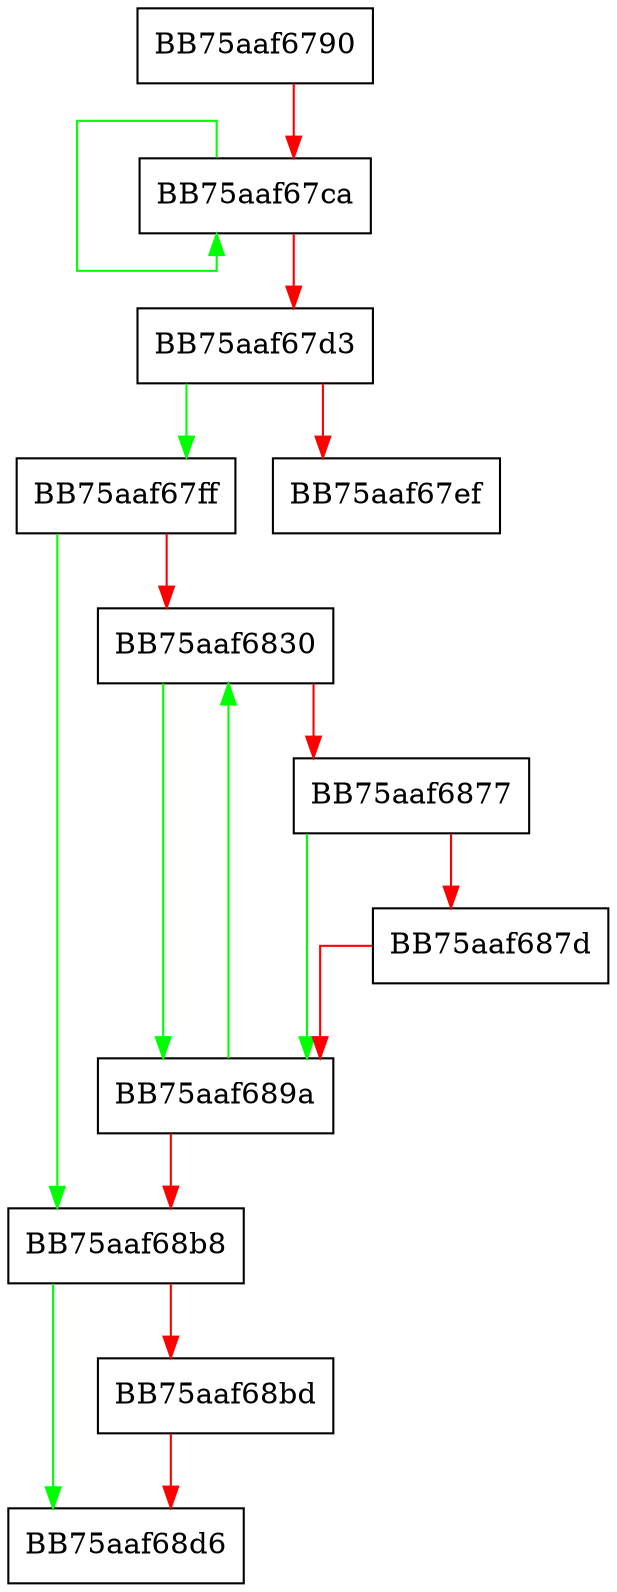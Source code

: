 digraph mp_lua_api_GetInlineScriptsFromCommandLine {
  node [shape="box"];
  graph [splines=ortho];
  BB75aaf6790 -> BB75aaf67ca [color="red"];
  BB75aaf67ca -> BB75aaf67ca [color="green"];
  BB75aaf67ca -> BB75aaf67d3 [color="red"];
  BB75aaf67d3 -> BB75aaf67ff [color="green"];
  BB75aaf67d3 -> BB75aaf67ef [color="red"];
  BB75aaf67ff -> BB75aaf68b8 [color="green"];
  BB75aaf67ff -> BB75aaf6830 [color="red"];
  BB75aaf6830 -> BB75aaf689a [color="green"];
  BB75aaf6830 -> BB75aaf6877 [color="red"];
  BB75aaf6877 -> BB75aaf689a [color="green"];
  BB75aaf6877 -> BB75aaf687d [color="red"];
  BB75aaf687d -> BB75aaf689a [color="red"];
  BB75aaf689a -> BB75aaf6830 [color="green"];
  BB75aaf689a -> BB75aaf68b8 [color="red"];
  BB75aaf68b8 -> BB75aaf68d6 [color="green"];
  BB75aaf68b8 -> BB75aaf68bd [color="red"];
  BB75aaf68bd -> BB75aaf68d6 [color="red"];
}